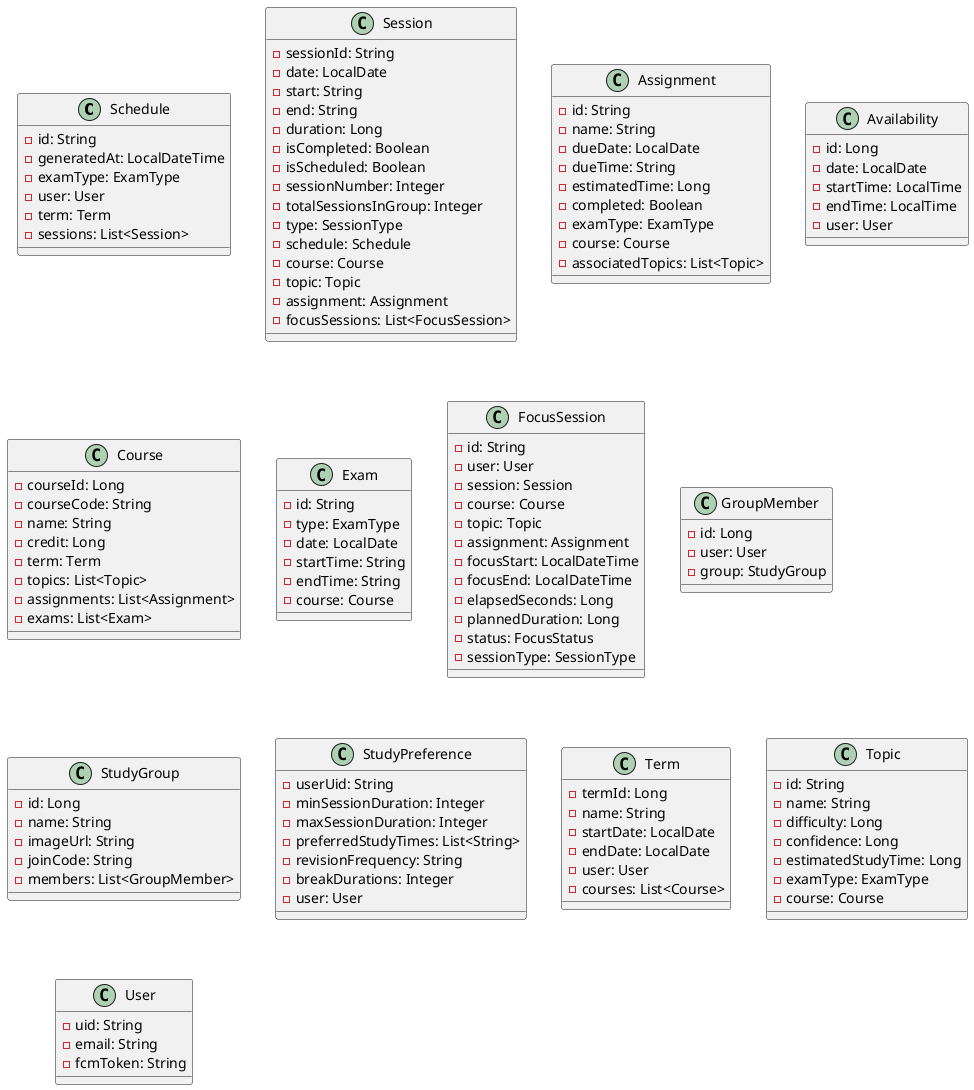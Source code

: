 @startuml

class Schedule {
    - id: String
    - generatedAt: LocalDateTime
    - examType: ExamType
    - user: User
    - term: Term
    - sessions: List<Session>
}

class Session {
    - sessionId: String
    - date: LocalDate
    - start: String
    - end: String
    - duration: Long
    - isCompleted: Boolean
    - isScheduled: Boolean
    - sessionNumber: Integer
    - totalSessionsInGroup: Integer
    - type: SessionType
    - schedule: Schedule
    - course: Course
    - topic: Topic
    - assignment: Assignment
    - focusSessions: List<FocusSession>
}

class Assignment {
    - id: String
    - name: String
    - dueDate: LocalDate
    - dueTime: String
    - estimatedTime: Long
    - completed: Boolean
    - examType: ExamType
    - course: Course
    - associatedTopics: List<Topic>
}

class Availability {
    - id: Long
    - date: LocalDate
    - startTime: LocalTime
    - endTime: LocalTime
    - user: User
}

class Course {
    - courseId: Long
    - courseCode: String
    - name: String
    - credit: Long
    - term: Term
    - topics: List<Topic>
    - assignments: List<Assignment>
    - exams: List<Exam>
}

class Exam {
    - id: String
    - type: ExamType
    - date: LocalDate
    - startTime: String
    - endTime: String
    - course: Course
}

class FocusSession {
    - id: String
    - user: User
    - session: Session
    - course: Course
    - topic: Topic
    - assignment: Assignment
    - focusStart: LocalDateTime
    - focusEnd: LocalDateTime
    - elapsedSeconds: Long
    - plannedDuration: Long
    - status: FocusStatus
    - sessionType: SessionType
}

class GroupMember {
    - id: Long
    - user: User
    - group: StudyGroup
}

class StudyGroup {
    - id: Long
    - name: String
    - imageUrl: String
    - joinCode: String
    - members: List<GroupMember>
}

class StudyPreference {
    - userUid: String
    - minSessionDuration: Integer
    - maxSessionDuration: Integer
    - preferredStudyTimes: List<String>
    - revisionFrequency: String
    - breakDurations: Integer
    - user: User
}

class Term {
    - termId: Long
    - name: String
    - startDate: LocalDate
    - endDate: LocalDate
    - user: User
    - courses: List<Course>
}

class Topic {
    - id: String
    - name: String
    - difficulty: Long
    - confidence: Long
    - estimatedStudyTime: Long
    - examType: ExamType
    - course: Course
}

class User {
    - uid: String
    - email: String
    - fcmToken: String
}

@enduml
